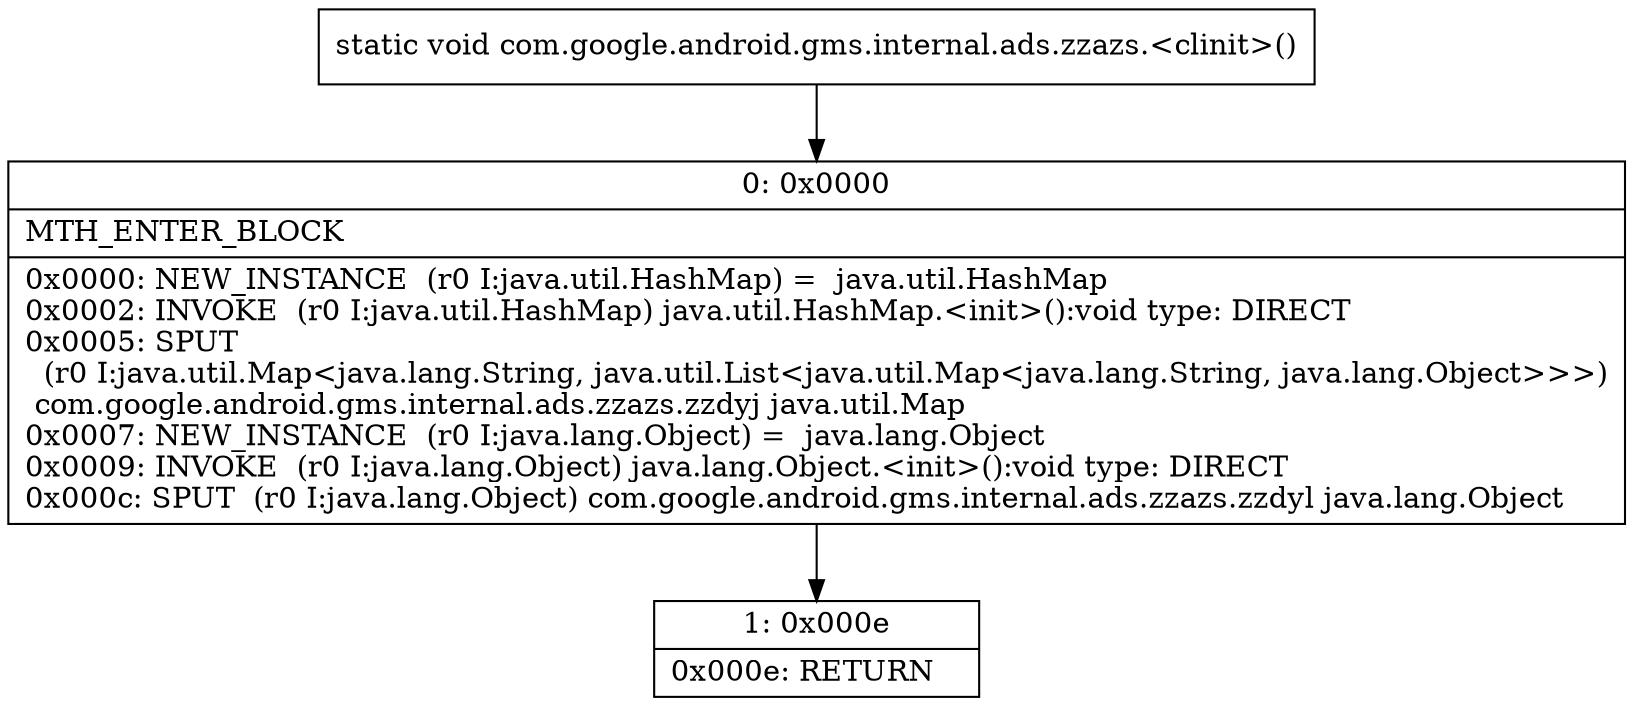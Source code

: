 digraph "CFG forcom.google.android.gms.internal.ads.zzazs.\<clinit\>()V" {
Node_0 [shape=record,label="{0\:\ 0x0000|MTH_ENTER_BLOCK\l|0x0000: NEW_INSTANCE  (r0 I:java.util.HashMap) =  java.util.HashMap \l0x0002: INVOKE  (r0 I:java.util.HashMap) java.util.HashMap.\<init\>():void type: DIRECT \l0x0005: SPUT  \l  (r0 I:java.util.Map\<java.lang.String, java.util.List\<java.util.Map\<java.lang.String, java.lang.Object\>\>\>)\l com.google.android.gms.internal.ads.zzazs.zzdyj java.util.Map \l0x0007: NEW_INSTANCE  (r0 I:java.lang.Object) =  java.lang.Object \l0x0009: INVOKE  (r0 I:java.lang.Object) java.lang.Object.\<init\>():void type: DIRECT \l0x000c: SPUT  (r0 I:java.lang.Object) com.google.android.gms.internal.ads.zzazs.zzdyl java.lang.Object \l}"];
Node_1 [shape=record,label="{1\:\ 0x000e|0x000e: RETURN   \l}"];
MethodNode[shape=record,label="{static void com.google.android.gms.internal.ads.zzazs.\<clinit\>() }"];
MethodNode -> Node_0;
Node_0 -> Node_1;
}

